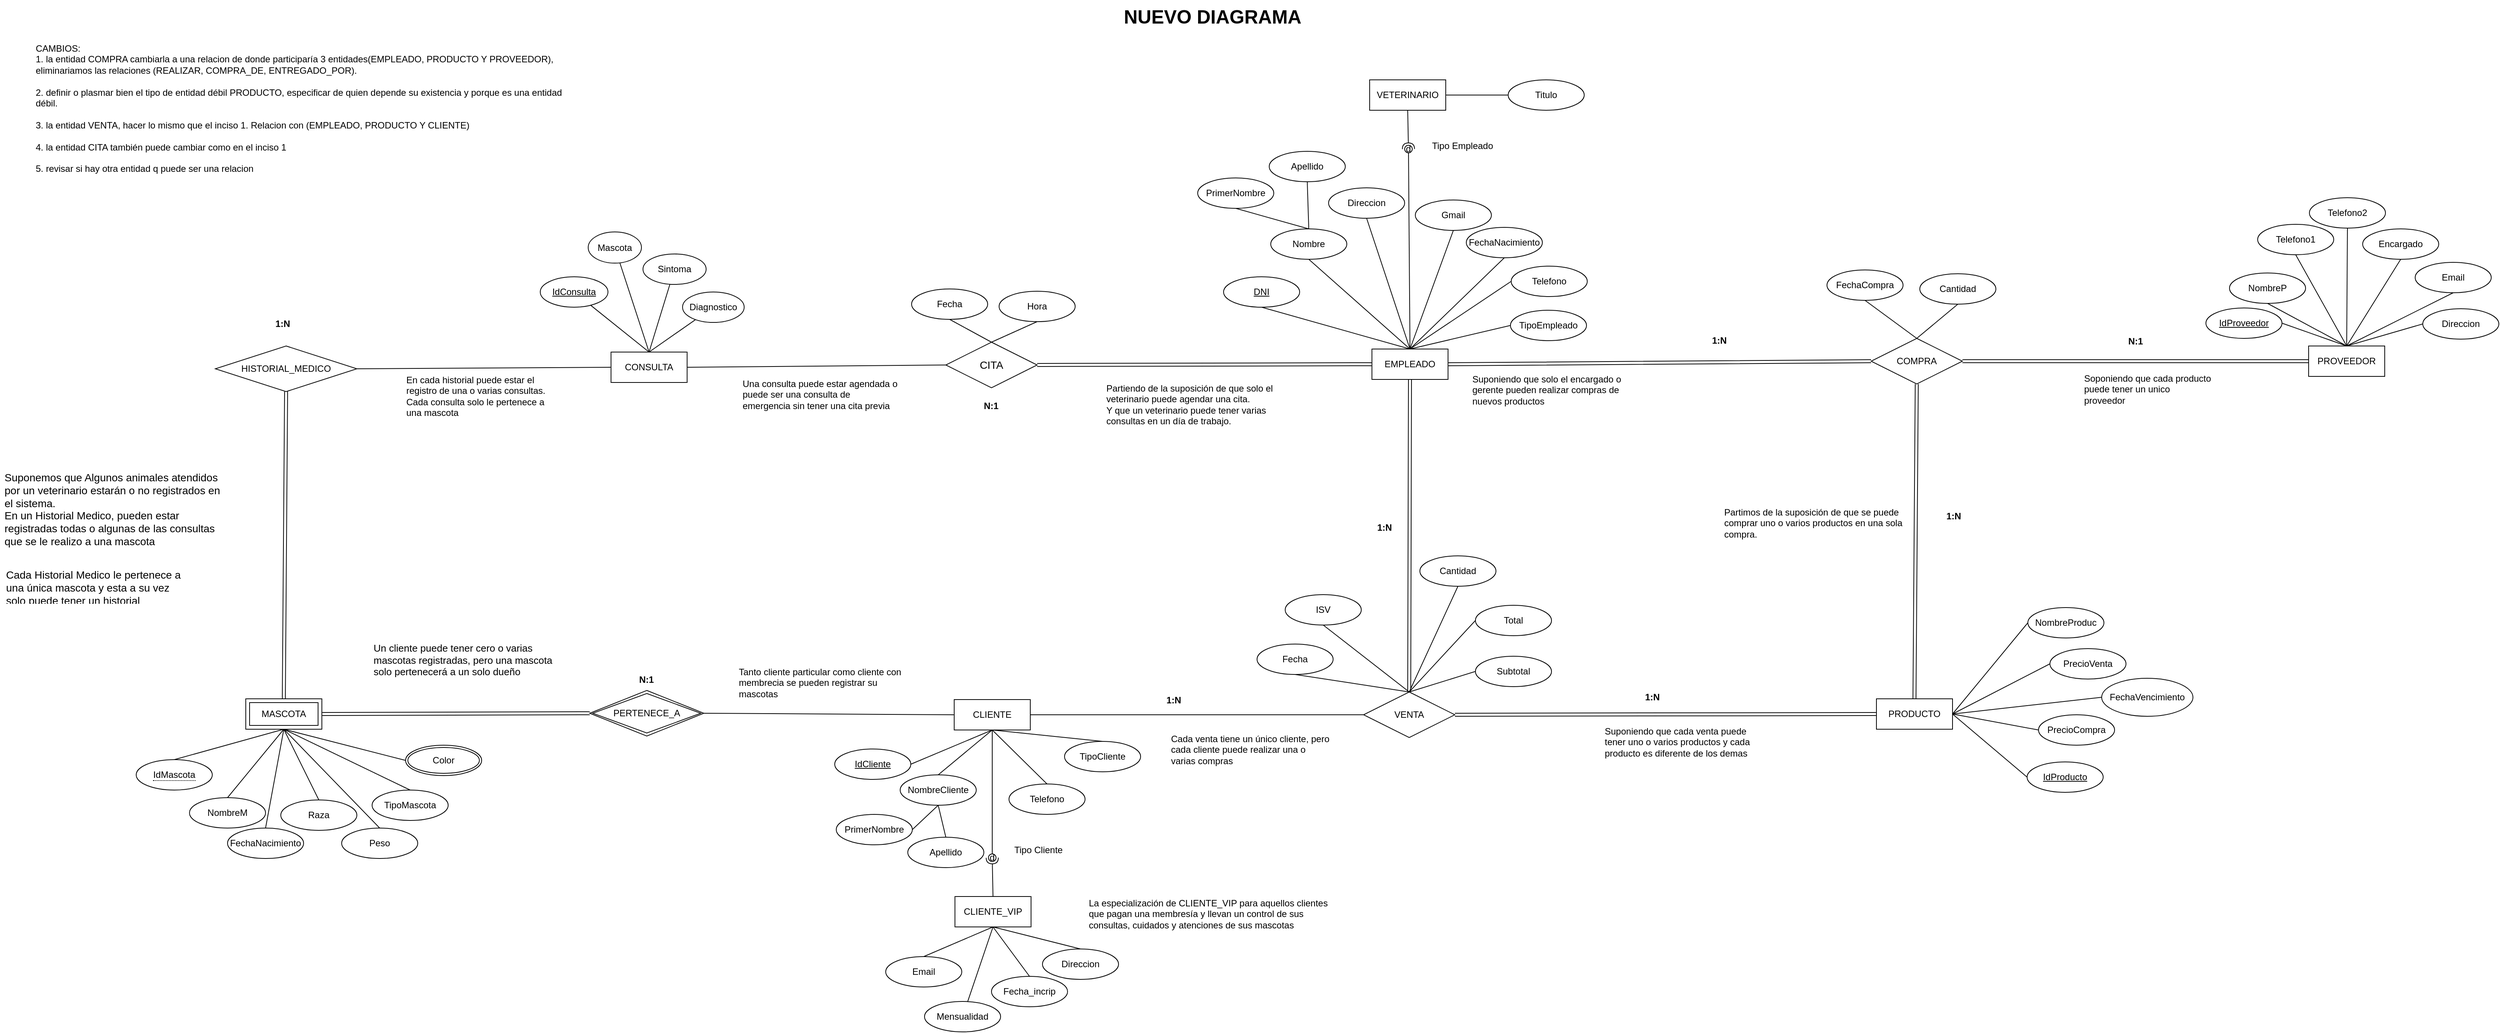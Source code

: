 <mxfile version="20.1.1" type="device"><diagram name="D-EER" id="jfgI_55fKGgprWMyfVcy"><mxGraphModel dx="866" dy="-710" grid="0" gridSize="10" guides="0" tooltips="1" connect="1" arrows="1" fold="1" page="1" pageScale="1" pageWidth="1920" pageHeight="1200" math="0" shadow="0"><root><mxCell id="-AE4wNZKjM4NNf284XlA-0"/><mxCell id="-AE4wNZKjM4NNf284XlA-1" parent="-AE4wNZKjM4NNf284XlA-0"/><mxCell id="-AE4wNZKjM4NNf284XlA-2" value="EMPLEADO" style="whiteSpace=wrap;html=1;align=center;" parent="-AE4wNZKjM4NNf284XlA-1" vertex="1"><mxGeometry x="1890" y="1704" width="100" height="40" as="geometry"/></mxCell><mxCell id="-AE4wNZKjM4NNf284XlA-3" value="Nombre" style="ellipse;whiteSpace=wrap;html=1;align=center;" parent="-AE4wNZKjM4NNf284XlA-1" vertex="1"><mxGeometry x="1757" y="1546" width="100" height="40" as="geometry"/></mxCell><mxCell id="-AE4wNZKjM4NNf284XlA-4" value="&lt;u&gt;DNI&lt;/u&gt;" style="ellipse;whiteSpace=wrap;html=1;align=center;" parent="-AE4wNZKjM4NNf284XlA-1" vertex="1"><mxGeometry x="1695" y="1609" width="100" height="40" as="geometry"/></mxCell><mxCell id="-AE4wNZKjM4NNf284XlA-5" value="Direccion" style="ellipse;whiteSpace=wrap;html=1;align=center;" parent="-AE4wNZKjM4NNf284XlA-1" vertex="1"><mxGeometry x="1833" y="1492" width="100" height="40" as="geometry"/></mxCell><mxCell id="-AE4wNZKjM4NNf284XlA-6" value="FechaNacimiento" style="ellipse;whiteSpace=wrap;html=1;align=center;" parent="-AE4wNZKjM4NNf284XlA-1" vertex="1"><mxGeometry x="2014" y="1544" width="100" height="40" as="geometry"/></mxCell><mxCell id="-AE4wNZKjM4NNf284XlA-7" value="" style="endArrow=none;html=1;rounded=0;exitX=0.5;exitY=0;exitDx=0;exitDy=0;entryX=0.5;entryY=1;entryDx=0;entryDy=0;" parent="-AE4wNZKjM4NNf284XlA-1" source="-AE4wNZKjM4NNf284XlA-2" target="-AE4wNZKjM4NNf284XlA-4" edge="1"><mxGeometry relative="1" as="geometry"><mxPoint x="1823" y="1724" as="sourcePoint"/><mxPoint x="1983" y="1724" as="targetPoint"/></mxGeometry></mxCell><mxCell id="-AE4wNZKjM4NNf284XlA-8" value="" style="endArrow=none;html=1;rounded=0;exitX=0.5;exitY=0;exitDx=0;exitDy=0;entryX=0.5;entryY=1;entryDx=0;entryDy=0;" parent="-AE4wNZKjM4NNf284XlA-1" source="-AE4wNZKjM4NNf284XlA-2" target="-AE4wNZKjM4NNf284XlA-3" edge="1"><mxGeometry relative="1" as="geometry"><mxPoint x="1823" y="1724" as="sourcePoint"/><mxPoint x="1983" y="1724" as="targetPoint"/></mxGeometry></mxCell><mxCell id="-AE4wNZKjM4NNf284XlA-9" value="" style="endArrow=none;html=1;rounded=0;exitX=0.5;exitY=0;exitDx=0;exitDy=0;entryX=0.5;entryY=1;entryDx=0;entryDy=0;" parent="-AE4wNZKjM4NNf284XlA-1" source="-AE4wNZKjM4NNf284XlA-2" target="-AE4wNZKjM4NNf284XlA-5" edge="1"><mxGeometry relative="1" as="geometry"><mxPoint x="1823" y="1724" as="sourcePoint"/><mxPoint x="1983" y="1724" as="targetPoint"/></mxGeometry></mxCell><mxCell id="-AE4wNZKjM4NNf284XlA-10" value="" style="endArrow=none;html=1;rounded=0;exitX=0.5;exitY=0;exitDx=0;exitDy=0;entryX=0.5;entryY=1;entryDx=0;entryDy=0;" parent="-AE4wNZKjM4NNf284XlA-1" source="-AE4wNZKjM4NNf284XlA-2" target="-AE4wNZKjM4NNf284XlA-6" edge="1"><mxGeometry relative="1" as="geometry"><mxPoint x="1823" y="1724" as="sourcePoint"/><mxPoint x="1983" y="1724" as="targetPoint"/></mxGeometry></mxCell><mxCell id="-AE4wNZKjM4NNf284XlA-11" value="TipoEmpleado" style="ellipse;whiteSpace=wrap;html=1;align=center;" parent="-AE4wNZKjM4NNf284XlA-1" vertex="1"><mxGeometry x="2072" y="1653" width="100" height="40" as="geometry"/></mxCell><mxCell id="-AE4wNZKjM4NNf284XlA-12" value="" style="endArrow=none;html=1;rounded=0;exitX=0.5;exitY=0;exitDx=0;exitDy=0;entryX=0;entryY=0.5;entryDx=0;entryDy=0;" parent="-AE4wNZKjM4NNf284XlA-1" source="-AE4wNZKjM4NNf284XlA-2" target="-AE4wNZKjM4NNf284XlA-166" edge="1"><mxGeometry relative="1" as="geometry"><mxPoint x="1823" y="1724" as="sourcePoint"/><mxPoint x="2077" y="1610" as="targetPoint"/></mxGeometry></mxCell><mxCell id="-AE4wNZKjM4NNf284XlA-13" value="" style="endArrow=none;html=1;rounded=0;exitX=0.5;exitY=0;exitDx=0;exitDy=0;entryX=0;entryY=0.5;entryDx=0;entryDy=0;" parent="-AE4wNZKjM4NNf284XlA-1" source="-AE4wNZKjM4NNf284XlA-2" target="-AE4wNZKjM4NNf284XlA-11" edge="1"><mxGeometry relative="1" as="geometry"><mxPoint x="1823" y="1724" as="sourcePoint"/><mxPoint x="1983" y="1724" as="targetPoint"/></mxGeometry></mxCell><mxCell id="-AE4wNZKjM4NNf284XlA-14" value="CLIENTE" style="whiteSpace=wrap;html=1;align=center;" parent="-AE4wNZKjM4NNf284XlA-1" vertex="1"><mxGeometry x="1341" y="2165" width="100" height="40" as="geometry"/></mxCell><mxCell id="-AE4wNZKjM4NNf284XlA-15" value="NombreCliente" style="ellipse;whiteSpace=wrap;html=1;align=center;" parent="-AE4wNZKjM4NNf284XlA-1" vertex="1"><mxGeometry x="1270" y="2264" width="100" height="40" as="geometry"/></mxCell><mxCell id="-AE4wNZKjM4NNf284XlA-16" value="IdCliente" style="ellipse;whiteSpace=wrap;html=1;align=center;fontStyle=4;" parent="-AE4wNZKjM4NNf284XlA-1" vertex="1"><mxGeometry x="1184" y="2230" width="100" height="40" as="geometry"/></mxCell><mxCell id="-AE4wNZKjM4NNf284XlA-17" value="Gmail" style="ellipse;whiteSpace=wrap;html=1;align=center;" parent="-AE4wNZKjM4NNf284XlA-1" vertex="1"><mxGeometry x="1947" y="1508" width="100" height="40" as="geometry"/></mxCell><mxCell id="-AE4wNZKjM4NNf284XlA-18" value="" style="endArrow=none;html=1;rounded=0;exitX=0.5;exitY=0;exitDx=0;exitDy=0;entryX=0.5;entryY=1;entryDx=0;entryDy=0;" parent="-AE4wNZKjM4NNf284XlA-1" source="-AE4wNZKjM4NNf284XlA-2" target="-AE4wNZKjM4NNf284XlA-17" edge="1"><mxGeometry relative="1" as="geometry"><mxPoint x="2243" y="1774" as="sourcePoint"/><mxPoint x="2403" y="1774" as="targetPoint"/></mxGeometry></mxCell><mxCell id="-AE4wNZKjM4NNf284XlA-19" value="PrimerNombre" style="ellipse;whiteSpace=wrap;html=1;align=center;" parent="-AE4wNZKjM4NNf284XlA-1" vertex="1"><mxGeometry x="1661" y="1479" width="100" height="40" as="geometry"/></mxCell><mxCell id="-AE4wNZKjM4NNf284XlA-20" value="Apellido" style="ellipse;whiteSpace=wrap;html=1;align=center;" parent="-AE4wNZKjM4NNf284XlA-1" vertex="1"><mxGeometry x="1755" y="1444" width="100" height="40" as="geometry"/></mxCell><mxCell id="-AE4wNZKjM4NNf284XlA-21" value="" style="endArrow=none;html=1;rounded=0;exitX=0.5;exitY=0;exitDx=0;exitDy=0;entryX=0.5;entryY=1;entryDx=0;entryDy=0;" parent="-AE4wNZKjM4NNf284XlA-1" source="-AE4wNZKjM4NNf284XlA-3" target="-AE4wNZKjM4NNf284XlA-19" edge="1"><mxGeometry relative="1" as="geometry"><mxPoint x="2183" y="1734" as="sourcePoint"/><mxPoint x="2343" y="1734" as="targetPoint"/></mxGeometry></mxCell><mxCell id="-AE4wNZKjM4NNf284XlA-22" value="" style="endArrow=none;html=1;rounded=0;exitX=0.5;exitY=0;exitDx=0;exitDy=0;entryX=0.5;entryY=1;entryDx=0;entryDy=0;" parent="-AE4wNZKjM4NNf284XlA-1" source="-AE4wNZKjM4NNf284XlA-3" target="-AE4wNZKjM4NNf284XlA-20" edge="1"><mxGeometry relative="1" as="geometry"><mxPoint x="2183" y="1734" as="sourcePoint"/><mxPoint x="2343" y="1734" as="targetPoint"/></mxGeometry></mxCell><mxCell id="-AE4wNZKjM4NNf284XlA-23" value="PrimerNombre" style="ellipse;whiteSpace=wrap;html=1;align=center;" parent="-AE4wNZKjM4NNf284XlA-1" vertex="1"><mxGeometry x="1186" y="2316" width="100" height="40" as="geometry"/></mxCell><mxCell id="-AE4wNZKjM4NNf284XlA-24" value="Apellido" style="ellipse;whiteSpace=wrap;html=1;align=center;" parent="-AE4wNZKjM4NNf284XlA-1" vertex="1"><mxGeometry x="1280" y="2346" width="100" height="40" as="geometry"/></mxCell><mxCell id="-AE4wNZKjM4NNf284XlA-25" value="Direccion" style="ellipse;whiteSpace=wrap;html=1;align=center;" parent="-AE4wNZKjM4NNf284XlA-1" vertex="1"><mxGeometry x="1457" y="2493" width="100" height="40" as="geometry"/></mxCell><mxCell id="-AE4wNZKjM4NNf284XlA-26" value="Email" style="ellipse;whiteSpace=wrap;html=1;align=center;" parent="-AE4wNZKjM4NNf284XlA-1" vertex="1"><mxGeometry x="1251" y="2503" width="100" height="40" as="geometry"/></mxCell><mxCell id="-AE4wNZKjM4NNf284XlA-27" value="" style="endArrow=none;html=1;rounded=0;exitX=1;exitY=0.5;exitDx=0;exitDy=0;entryX=0.5;entryY=1;entryDx=0;entryDy=0;" parent="-AE4wNZKjM4NNf284XlA-1" source="-AE4wNZKjM4NNf284XlA-16" target="-AE4wNZKjM4NNf284XlA-14" edge="1"><mxGeometry relative="1" as="geometry"><mxPoint x="1776" y="2254" as="sourcePoint"/><mxPoint x="1936" y="2254" as="targetPoint"/></mxGeometry></mxCell><mxCell id="-AE4wNZKjM4NNf284XlA-28" value="" style="endArrow=none;html=1;rounded=0;exitX=0.5;exitY=0;exitDx=0;exitDy=0;entryX=0.5;entryY=1;entryDx=0;entryDy=0;" parent="-AE4wNZKjM4NNf284XlA-1" source="-AE4wNZKjM4NNf284XlA-15" target="-AE4wNZKjM4NNf284XlA-14" edge="1"><mxGeometry relative="1" as="geometry"><mxPoint x="1776" y="2254" as="sourcePoint"/><mxPoint x="1936" y="2254" as="targetPoint"/></mxGeometry></mxCell><mxCell id="-AE4wNZKjM4NNf284XlA-29" value="" style="endArrow=none;html=1;rounded=0;exitX=0.5;exitY=0;exitDx=0;exitDy=0;entryX=0.5;entryY=1;entryDx=0;entryDy=0;" parent="-AE4wNZKjM4NNf284XlA-1" source="-AE4wNZKjM4NNf284XlA-167" target="-AE4wNZKjM4NNf284XlA-14" edge="1"><mxGeometry relative="1" as="geometry"><mxPoint x="1776" y="2254" as="sourcePoint"/><mxPoint x="1936" y="2254" as="targetPoint"/></mxGeometry></mxCell><mxCell id="-AE4wNZKjM4NNf284XlA-30" value="" style="endArrow=none;html=1;rounded=0;entryX=0.5;entryY=1;entryDx=0;entryDy=0;exitX=0.5;exitY=0;exitDx=0;exitDy=0;" parent="-AE4wNZKjM4NNf284XlA-1" source="-AE4wNZKjM4NNf284XlA-25" target="-AE4wNZKjM4NNf284XlA-110" edge="1"><mxGeometry relative="1" as="geometry"><mxPoint x="1899" y="2848" as="sourcePoint"/><mxPoint x="2059" y="2848" as="targetPoint"/></mxGeometry></mxCell><mxCell id="-AE4wNZKjM4NNf284XlA-31" value="" style="endArrow=none;html=1;rounded=0;exitX=0.5;exitY=0;exitDx=0;exitDy=0;entryX=0.5;entryY=1;entryDx=0;entryDy=0;" parent="-AE4wNZKjM4NNf284XlA-1" source="-AE4wNZKjM4NNf284XlA-26" target="-AE4wNZKjM4NNf284XlA-110" edge="1"><mxGeometry relative="1" as="geometry"><mxPoint x="1899" y="2848" as="sourcePoint"/><mxPoint x="2059" y="2848" as="targetPoint"/></mxGeometry></mxCell><mxCell id="-AE4wNZKjM4NNf284XlA-32" value="" style="endArrow=none;html=1;rounded=0;exitX=1;exitY=0.5;exitDx=0;exitDy=0;entryX=0.5;entryY=1;entryDx=0;entryDy=0;" parent="-AE4wNZKjM4NNf284XlA-1" source="-AE4wNZKjM4NNf284XlA-23" target="-AE4wNZKjM4NNf284XlA-15" edge="1"><mxGeometry relative="1" as="geometry"><mxPoint x="1866" y="2258" as="sourcePoint"/><mxPoint x="2026" y="2258" as="targetPoint"/></mxGeometry></mxCell><mxCell id="-AE4wNZKjM4NNf284XlA-33" value="" style="endArrow=none;html=1;rounded=0;exitX=0.5;exitY=0;exitDx=0;exitDy=0;entryX=0.5;entryY=1;entryDx=0;entryDy=0;" parent="-AE4wNZKjM4NNf284XlA-1" source="-AE4wNZKjM4NNf284XlA-24" target="-AE4wNZKjM4NNf284XlA-15" edge="1"><mxGeometry relative="1" as="geometry"><mxPoint x="1866" y="2258" as="sourcePoint"/><mxPoint x="2026" y="2258" as="targetPoint"/></mxGeometry></mxCell><mxCell id="-AE4wNZKjM4NNf284XlA-34" value="MASCOTA" style="shape=ext;margin=3;double=1;whiteSpace=wrap;html=1;align=center;" parent="-AE4wNZKjM4NNf284XlA-1" vertex="1"><mxGeometry x="410" y="2164" width="100" height="40" as="geometry"/></mxCell><mxCell id="-AE4wNZKjM4NNf284XlA-35" value="&lt;span style=&quot;border-bottom: 1px dotted&quot;&gt;IdMascota&lt;/span&gt;" style="ellipse;whiteSpace=wrap;html=1;align=center;" parent="-AE4wNZKjM4NNf284XlA-1" vertex="1"><mxGeometry x="266" y="2244" width="100" height="40" as="geometry"/></mxCell><mxCell id="-AE4wNZKjM4NNf284XlA-36" value="NombreM" style="ellipse;whiteSpace=wrap;html=1;align=center;" parent="-AE4wNZKjM4NNf284XlA-1" vertex="1"><mxGeometry x="336" y="2294" width="100" height="40" as="geometry"/></mxCell><mxCell id="-AE4wNZKjM4NNf284XlA-37" value="FechaNacimiento" style="ellipse;whiteSpace=wrap;html=1;align=center;" parent="-AE4wNZKjM4NNf284XlA-1" vertex="1"><mxGeometry x="386" y="2334" width="100" height="40" as="geometry"/></mxCell><mxCell id="-AE4wNZKjM4NNf284XlA-38" value="Raza" style="ellipse;whiteSpace=wrap;html=1;align=center;" parent="-AE4wNZKjM4NNf284XlA-1" vertex="1"><mxGeometry x="456" y="2297" width="100" height="40" as="geometry"/></mxCell><mxCell id="-AE4wNZKjM4NNf284XlA-39" value="Peso" style="ellipse;whiteSpace=wrap;html=1;align=center;" parent="-AE4wNZKjM4NNf284XlA-1" vertex="1"><mxGeometry x="536" y="2334" width="100" height="40" as="geometry"/></mxCell><mxCell id="-AE4wNZKjM4NNf284XlA-40" value="TipoMascota" style="ellipse;whiteSpace=wrap;html=1;align=center;" parent="-AE4wNZKjM4NNf284XlA-1" vertex="1"><mxGeometry x="576" y="2284" width="100" height="40" as="geometry"/></mxCell><mxCell id="-AE4wNZKjM4NNf284XlA-41" value="Color" style="ellipse;shape=doubleEllipse;margin=3;whiteSpace=wrap;html=1;align=center;" parent="-AE4wNZKjM4NNf284XlA-1" vertex="1"><mxGeometry x="620" y="2225" width="100" height="40" as="geometry"/></mxCell><mxCell id="-AE4wNZKjM4NNf284XlA-42" value="" style="endArrow=none;html=1;rounded=0;exitX=0.5;exitY=0;exitDx=0;exitDy=0;entryX=0.5;entryY=1;entryDx=0;entryDy=0;" parent="-AE4wNZKjM4NNf284XlA-1" source="-AE4wNZKjM4NNf284XlA-35" target="-AE4wNZKjM4NNf284XlA-34" edge="1"><mxGeometry relative="1" as="geometry"><mxPoint x="406" y="2207" as="sourcePoint"/><mxPoint x="566" y="2207" as="targetPoint"/></mxGeometry></mxCell><mxCell id="-AE4wNZKjM4NNf284XlA-43" value="" style="endArrow=none;html=1;rounded=0;exitX=0.5;exitY=0;exitDx=0;exitDy=0;entryX=0.5;entryY=1;entryDx=0;entryDy=0;" parent="-AE4wNZKjM4NNf284XlA-1" source="-AE4wNZKjM4NNf284XlA-36" target="-AE4wNZKjM4NNf284XlA-34" edge="1"><mxGeometry relative="1" as="geometry"><mxPoint x="406" y="2207" as="sourcePoint"/><mxPoint x="566" y="2207" as="targetPoint"/></mxGeometry></mxCell><mxCell id="-AE4wNZKjM4NNf284XlA-44" value="" style="endArrow=none;html=1;rounded=0;exitX=0.5;exitY=0;exitDx=0;exitDy=0;entryX=0.5;entryY=1;entryDx=0;entryDy=0;" parent="-AE4wNZKjM4NNf284XlA-1" source="-AE4wNZKjM4NNf284XlA-37" target="-AE4wNZKjM4NNf284XlA-34" edge="1"><mxGeometry relative="1" as="geometry"><mxPoint x="406" y="2207" as="sourcePoint"/><mxPoint x="566" y="2207" as="targetPoint"/></mxGeometry></mxCell><mxCell id="-AE4wNZKjM4NNf284XlA-45" value="" style="endArrow=none;html=1;rounded=0;exitX=0.5;exitY=0;exitDx=0;exitDy=0;entryX=0.5;entryY=1;entryDx=0;entryDy=0;" parent="-AE4wNZKjM4NNf284XlA-1" source="-AE4wNZKjM4NNf284XlA-38" target="-AE4wNZKjM4NNf284XlA-34" edge="1"><mxGeometry relative="1" as="geometry"><mxPoint x="406" y="2207" as="sourcePoint"/><mxPoint x="566" y="2207" as="targetPoint"/></mxGeometry></mxCell><mxCell id="-AE4wNZKjM4NNf284XlA-46" value="" style="endArrow=none;html=1;rounded=0;exitX=0.5;exitY=0;exitDx=0;exitDy=0;entryX=0.5;entryY=1;entryDx=0;entryDy=0;" parent="-AE4wNZKjM4NNf284XlA-1" source="-AE4wNZKjM4NNf284XlA-39" target="-AE4wNZKjM4NNf284XlA-34" edge="1"><mxGeometry relative="1" as="geometry"><mxPoint x="406" y="2207" as="sourcePoint"/><mxPoint x="566" y="2207" as="targetPoint"/></mxGeometry></mxCell><mxCell id="-AE4wNZKjM4NNf284XlA-47" value="" style="endArrow=none;html=1;rounded=0;exitX=0.5;exitY=0;exitDx=0;exitDy=0;entryX=0.5;entryY=1;entryDx=0;entryDy=0;" parent="-AE4wNZKjM4NNf284XlA-1" source="-AE4wNZKjM4NNf284XlA-40" target="-AE4wNZKjM4NNf284XlA-34" edge="1"><mxGeometry relative="1" as="geometry"><mxPoint x="406" y="2207" as="sourcePoint"/><mxPoint x="566" y="2207" as="targetPoint"/></mxGeometry></mxCell><mxCell id="-AE4wNZKjM4NNf284XlA-48" value="" style="endArrow=none;html=1;rounded=0;entryX=0;entryY=0.5;entryDx=0;entryDy=0;exitX=0.5;exitY=1;exitDx=0;exitDy=0;" parent="-AE4wNZKjM4NNf284XlA-1" source="-AE4wNZKjM4NNf284XlA-34" target="-AE4wNZKjM4NNf284XlA-41" edge="1"><mxGeometry relative="1" as="geometry"><mxPoint x="556" y="2177" as="sourcePoint"/><mxPoint x="566" y="2207" as="targetPoint"/></mxGeometry></mxCell><mxCell id="-AE4wNZKjM4NNf284XlA-49" value="PROVEEDOR" style="whiteSpace=wrap;html=1;align=center;" parent="-AE4wNZKjM4NNf284XlA-1" vertex="1"><mxGeometry x="3121" y="1700" width="100" height="40" as="geometry"/></mxCell><mxCell id="-AE4wNZKjM4NNf284XlA-50" value="IdProveedor" style="ellipse;whiteSpace=wrap;html=1;align=center;fontStyle=4;" parent="-AE4wNZKjM4NNf284XlA-1" vertex="1"><mxGeometry x="2986" y="1650" width="100" height="40" as="geometry"/></mxCell><mxCell id="-AE4wNZKjM4NNf284XlA-51" value="NombreP" style="ellipse;whiteSpace=wrap;html=1;align=center;" parent="-AE4wNZKjM4NNf284XlA-1" vertex="1"><mxGeometry x="3017" y="1604" width="100" height="40" as="geometry"/></mxCell><mxCell id="-AE4wNZKjM4NNf284XlA-52" value="Direccion" style="ellipse;whiteSpace=wrap;html=1;align=center;" parent="-AE4wNZKjM4NNf284XlA-1" vertex="1"><mxGeometry x="3271" y="1651" width="100" height="40" as="geometry"/></mxCell><mxCell id="-AE4wNZKjM4NNf284XlA-53" value="Email" style="ellipse;whiteSpace=wrap;html=1;align=center;" parent="-AE4wNZKjM4NNf284XlA-1" vertex="1"><mxGeometry x="3261" y="1590" width="100" height="40" as="geometry"/></mxCell><mxCell id="-AE4wNZKjM4NNf284XlA-54" value="Encargado" style="ellipse;whiteSpace=wrap;html=1;align=center;" parent="-AE4wNZKjM4NNf284XlA-1" vertex="1"><mxGeometry x="3192" y="1546" width="100" height="40" as="geometry"/></mxCell><mxCell id="-AE4wNZKjM4NNf284XlA-55" value="" style="endArrow=none;html=1;rounded=0;exitX=1;exitY=0.5;exitDx=0;exitDy=0;entryX=0.5;entryY=0;entryDx=0;entryDy=0;" parent="-AE4wNZKjM4NNf284XlA-1" source="-AE4wNZKjM4NNf284XlA-50" target="-AE4wNZKjM4NNf284XlA-49" edge="1"><mxGeometry relative="1" as="geometry"><mxPoint x="3090.5" y="1822" as="sourcePoint"/><mxPoint x="3250.5" y="1822" as="targetPoint"/></mxGeometry></mxCell><mxCell id="-AE4wNZKjM4NNf284XlA-56" value="" style="endArrow=none;html=1;rounded=0;exitX=0.5;exitY=1;exitDx=0;exitDy=0;entryX=0.5;entryY=0;entryDx=0;entryDy=0;" parent="-AE4wNZKjM4NNf284XlA-1" source="-AE4wNZKjM4NNf284XlA-51" target="-AE4wNZKjM4NNf284XlA-49" edge="1"><mxGeometry relative="1" as="geometry"><mxPoint x="3090.5" y="1822" as="sourcePoint"/><mxPoint x="3250.5" y="1822" as="targetPoint"/></mxGeometry></mxCell><mxCell id="-AE4wNZKjM4NNf284XlA-57" value="" style="endArrow=none;html=1;rounded=0;exitX=0.5;exitY=1;exitDx=0;exitDy=0;entryX=0.5;entryY=0;entryDx=0;entryDy=0;" parent="-AE4wNZKjM4NNf284XlA-1" source="-AE4wNZKjM4NNf284XlA-162" target="-AE4wNZKjM4NNf284XlA-49" edge="1"><mxGeometry relative="1" as="geometry"><mxPoint x="3110" y="1593" as="sourcePoint"/><mxPoint x="3250.5" y="1822" as="targetPoint"/></mxGeometry></mxCell><mxCell id="-AE4wNZKjM4NNf284XlA-58" value="" style="endArrow=none;html=1;rounded=0;exitX=0.5;exitY=0;exitDx=0;exitDy=0;entryX=0;entryY=0.5;entryDx=0;entryDy=0;" parent="-AE4wNZKjM4NNf284XlA-1" source="-AE4wNZKjM4NNf284XlA-49" target="-AE4wNZKjM4NNf284XlA-52" edge="1"><mxGeometry relative="1" as="geometry"><mxPoint x="3210.5" y="1762" as="sourcePoint"/><mxPoint x="3210.5" y="1812" as="targetPoint"/></mxGeometry></mxCell><mxCell id="-AE4wNZKjM4NNf284XlA-59" value="" style="endArrow=none;html=1;rounded=0;exitX=0.5;exitY=1;exitDx=0;exitDy=0;entryX=0.5;entryY=0;entryDx=0;entryDy=0;" parent="-AE4wNZKjM4NNf284XlA-1" source="-AE4wNZKjM4NNf284XlA-53" target="-AE4wNZKjM4NNf284XlA-49" edge="1"><mxGeometry relative="1" as="geometry"><mxPoint x="3090.5" y="1582" as="sourcePoint"/><mxPoint x="3250.5" y="1582" as="targetPoint"/></mxGeometry></mxCell><mxCell id="-AE4wNZKjM4NNf284XlA-60" value="" style="endArrow=none;html=1;rounded=0;exitX=0.5;exitY=1;exitDx=0;exitDy=0;entryX=0.5;entryY=0;entryDx=0;entryDy=0;" parent="-AE4wNZKjM4NNf284XlA-1" source="-AE4wNZKjM4NNf284XlA-54" target="-AE4wNZKjM4NNf284XlA-49" edge="1"><mxGeometry relative="1" as="geometry"><mxPoint x="3090.5" y="1702" as="sourcePoint"/><mxPoint x="3250.5" y="1702" as="targetPoint"/></mxGeometry></mxCell><mxCell id="-AE4wNZKjM4NNf284XlA-61" value="&lt;u&gt;IdProducto&lt;/u&gt;" style="ellipse;whiteSpace=wrap;html=1;align=center;" parent="-AE4wNZKjM4NNf284XlA-1" vertex="1"><mxGeometry x="2751" y="2247" width="100" height="40" as="geometry"/></mxCell><mxCell id="-AE4wNZKjM4NNf284XlA-62" value="NombreProduc" style="ellipse;whiteSpace=wrap;html=1;align=center;" parent="-AE4wNZKjM4NNf284XlA-1" vertex="1"><mxGeometry x="2752" y="2044" width="100" height="40" as="geometry"/></mxCell><mxCell id="-AE4wNZKjM4NNf284XlA-63" value="PrecioVenta" style="ellipse;whiteSpace=wrap;html=1;align=center;" parent="-AE4wNZKjM4NNf284XlA-1" vertex="1"><mxGeometry x="2781" y="2098" width="100" height="40" as="geometry"/></mxCell><mxCell id="-AE4wNZKjM4NNf284XlA-64" value="PrecioCompra" style="ellipse;whiteSpace=wrap;html=1;align=center;" parent="-AE4wNZKjM4NNf284XlA-1" vertex="1"><mxGeometry x="2766" y="2185" width="100" height="40" as="geometry"/></mxCell><mxCell id="-AE4wNZKjM4NNf284XlA-65" value="FechaVencimiento" style="ellipse;whiteSpace=wrap;html=1;align=center;" parent="-AE4wNZKjM4NNf284XlA-1" vertex="1"><mxGeometry x="2849" y="2137" width="120" height="50" as="geometry"/></mxCell><mxCell id="-AE4wNZKjM4NNf284XlA-66" value="" style="endArrow=none;html=1;rounded=0;entryX=1;entryY=0.5;entryDx=0;entryDy=0;exitX=0;exitY=0.5;exitDx=0;exitDy=0;" parent="-AE4wNZKjM4NNf284XlA-1" source="-AE4wNZKjM4NNf284XlA-61" target="-AE4wNZKjM4NNf284XlA-161" edge="1"><mxGeometry relative="1" as="geometry"><mxPoint x="2770" y="2268" as="sourcePoint"/><mxPoint x="2950" y="2248" as="targetPoint"/></mxGeometry></mxCell><mxCell id="-AE4wNZKjM4NNf284XlA-67" value="" style="endArrow=none;html=1;rounded=0;exitX=0;exitY=0.5;exitDx=0;exitDy=0;entryX=1;entryY=0.5;entryDx=0;entryDy=0;" parent="-AE4wNZKjM4NNf284XlA-1" source="-AE4wNZKjM4NNf284XlA-62" target="-AE4wNZKjM4NNf284XlA-161" edge="1"><mxGeometry relative="1" as="geometry"><mxPoint x="2770" y="2498" as="sourcePoint"/><mxPoint x="2930" y="2498" as="targetPoint"/></mxGeometry></mxCell><mxCell id="-AE4wNZKjM4NNf284XlA-68" value="" style="endArrow=none;html=1;rounded=0;exitX=0;exitY=0.5;exitDx=0;exitDy=0;entryX=1;entryY=0.5;entryDx=0;entryDy=0;" parent="-AE4wNZKjM4NNf284XlA-1" source="-AE4wNZKjM4NNf284XlA-63" target="-AE4wNZKjM4NNf284XlA-161" edge="1"><mxGeometry relative="1" as="geometry"><mxPoint x="2770" y="2498" as="sourcePoint"/><mxPoint x="2930" y="2498" as="targetPoint"/></mxGeometry></mxCell><mxCell id="-AE4wNZKjM4NNf284XlA-69" value="" style="endArrow=none;html=1;rounded=0;exitX=0;exitY=0.5;exitDx=0;exitDy=0;entryX=1;entryY=0.5;entryDx=0;entryDy=0;" parent="-AE4wNZKjM4NNf284XlA-1" source="-AE4wNZKjM4NNf284XlA-64" target="-AE4wNZKjM4NNf284XlA-161" edge="1"><mxGeometry relative="1" as="geometry"><mxPoint x="2770" y="2498" as="sourcePoint"/><mxPoint x="2930" y="2498" as="targetPoint"/></mxGeometry></mxCell><mxCell id="-AE4wNZKjM4NNf284XlA-70" value="" style="endArrow=none;html=1;rounded=0;exitX=0;exitY=0.5;exitDx=0;exitDy=0;entryX=1;entryY=0.5;entryDx=0;entryDy=0;" parent="-AE4wNZKjM4NNf284XlA-1" source="-AE4wNZKjM4NNf284XlA-65" target="-AE4wNZKjM4NNf284XlA-161" edge="1"><mxGeometry relative="1" as="geometry"><mxPoint x="3220" y="2388" as="sourcePoint"/><mxPoint x="3380" y="2388" as="targetPoint"/></mxGeometry></mxCell><mxCell id="-AE4wNZKjM4NNf284XlA-71" value="FechaCompra" style="ellipse;whiteSpace=wrap;html=1;align=center;" parent="-AE4wNZKjM4NNf284XlA-1" vertex="1"><mxGeometry x="2488" y="1600" width="100" height="40" as="geometry"/></mxCell><mxCell id="-AE4wNZKjM4NNf284XlA-72" value="Cantidad" style="ellipse;whiteSpace=wrap;html=1;align=center;" parent="-AE4wNZKjM4NNf284XlA-1" vertex="1"><mxGeometry x="2610" y="1605" width="100" height="40" as="geometry"/></mxCell><mxCell id="-AE4wNZKjM4NNf284XlA-73" value="" style="endArrow=none;html=1;rounded=0;exitX=0.5;exitY=1;exitDx=0;exitDy=0;entryX=0.5;entryY=0;entryDx=0;entryDy=0;" parent="-AE4wNZKjM4NNf284XlA-1" source="-AE4wNZKjM4NNf284XlA-71" target="-AE4wNZKjM4NNf284XlA-150" edge="1"><mxGeometry relative="1" as="geometry"><mxPoint x="2892" y="1726" as="sourcePoint"/><mxPoint x="3052" y="1726" as="targetPoint"/></mxGeometry></mxCell><mxCell id="-AE4wNZKjM4NNf284XlA-74" value="" style="endArrow=none;html=1;rounded=0;exitX=0.5;exitY=1;exitDx=0;exitDy=0;entryX=0.5;entryY=0;entryDx=0;entryDy=0;" parent="-AE4wNZKjM4NNf284XlA-1" source="-AE4wNZKjM4NNf284XlA-72" target="-AE4wNZKjM4NNf284XlA-150" edge="1"><mxGeometry relative="1" as="geometry"><mxPoint x="2892" y="1726" as="sourcePoint"/><mxPoint x="3052" y="1726" as="targetPoint"/></mxGeometry></mxCell><mxCell id="-AE4wNZKjM4NNf284XlA-75" value="Fecha" style="ellipse;whiteSpace=wrap;html=1;align=center;" parent="-AE4wNZKjM4NNf284XlA-1" vertex="1"><mxGeometry x="1285" y="1625" width="100" height="40" as="geometry"/></mxCell><mxCell id="-AE4wNZKjM4NNf284XlA-76" value="Hora" style="ellipse;whiteSpace=wrap;html=1;align=center;" parent="-AE4wNZKjM4NNf284XlA-1" vertex="1"><mxGeometry x="1400" y="1628" width="100" height="40" as="geometry"/></mxCell><mxCell id="-AE4wNZKjM4NNf284XlA-77" value="" style="endArrow=none;html=1;rounded=0;exitX=0.5;exitY=1;exitDx=0;exitDy=0;entryX=0.5;entryY=0;entryDx=0;entryDy=0;" parent="-AE4wNZKjM4NNf284XlA-1" source="-AE4wNZKjM4NNf284XlA-75" target="-AE4wNZKjM4NNf284XlA-126" edge="1"><mxGeometry relative="1" as="geometry"><mxPoint x="1423" y="2045" as="sourcePoint"/><mxPoint x="1413" y="2025" as="targetPoint"/></mxGeometry></mxCell><mxCell id="-AE4wNZKjM4NNf284XlA-78" value="" style="endArrow=none;html=1;rounded=0;exitX=0.5;exitY=1;exitDx=0;exitDy=0;entryX=0.5;entryY=0;entryDx=0;entryDy=0;" parent="-AE4wNZKjM4NNf284XlA-1" source="-AE4wNZKjM4NNf284XlA-76" target="-AE4wNZKjM4NNf284XlA-126" edge="1"><mxGeometry relative="1" as="geometry"><mxPoint x="1603" y="2135" as="sourcePoint"/><mxPoint x="1413" y="2025" as="targetPoint"/></mxGeometry></mxCell><mxCell id="-AE4wNZKjM4NNf284XlA-79" value="Fecha" style="ellipse;whiteSpace=wrap;html=1;align=center;" parent="-AE4wNZKjM4NNf284XlA-1" vertex="1"><mxGeometry x="1739" y="2092" width="100" height="40" as="geometry"/></mxCell><mxCell id="-AE4wNZKjM4NNf284XlA-80" value="Cantidad" style="ellipse;whiteSpace=wrap;html=1;align=center;" parent="-AE4wNZKjM4NNf284XlA-1" vertex="1"><mxGeometry x="1953" y="1976" width="100" height="40" as="geometry"/></mxCell><mxCell id="-AE4wNZKjM4NNf284XlA-81" value="Subtotal" style="ellipse;whiteSpace=wrap;html=1;align=center;" parent="-AE4wNZKjM4NNf284XlA-1" vertex="1"><mxGeometry x="2026" y="2108" width="100" height="40" as="geometry"/></mxCell><mxCell id="-AE4wNZKjM4NNf284XlA-82" value="Total" style="ellipse;whiteSpace=wrap;html=1;align=center;" parent="-AE4wNZKjM4NNf284XlA-1" vertex="1"><mxGeometry x="2026" y="2041" width="100" height="40" as="geometry"/></mxCell><mxCell id="-AE4wNZKjM4NNf284XlA-83" value="ISV" style="ellipse;whiteSpace=wrap;html=1;align=center;" parent="-AE4wNZKjM4NNf284XlA-1" vertex="1"><mxGeometry x="1776" y="2027" width="100" height="40" as="geometry"/></mxCell><mxCell id="-AE4wNZKjM4NNf284XlA-84" value="" style="endArrow=none;html=1;rounded=0;exitX=0.5;exitY=1;exitDx=0;exitDy=0;entryX=0.5;entryY=0;entryDx=0;entryDy=0;" parent="-AE4wNZKjM4NNf284XlA-1" source="-AE4wNZKjM4NNf284XlA-79" target="-AE4wNZKjM4NNf284XlA-117" edge="1"><mxGeometry relative="1" as="geometry"><mxPoint x="1750" y="2360" as="sourcePoint"/><mxPoint x="1938" y="2160" as="targetPoint"/></mxGeometry></mxCell><mxCell id="-AE4wNZKjM4NNf284XlA-85" value="" style="endArrow=none;html=1;rounded=0;exitX=0.5;exitY=1;exitDx=0;exitDy=0;entryX=0.5;entryY=0;entryDx=0;entryDy=0;" parent="-AE4wNZKjM4NNf284XlA-1" source="-AE4wNZKjM4NNf284XlA-80" target="-AE4wNZKjM4NNf284XlA-117" edge="1"><mxGeometry relative="1" as="geometry"><mxPoint x="1750" y="2360" as="sourcePoint"/><mxPoint x="1938" y="2160" as="targetPoint"/></mxGeometry></mxCell><mxCell id="-AE4wNZKjM4NNf284XlA-86" value="" style="endArrow=none;html=1;rounded=0;exitX=0.5;exitY=1;exitDx=0;exitDy=0;entryX=0.5;entryY=0;entryDx=0;entryDy=0;" parent="-AE4wNZKjM4NNf284XlA-1" source="-AE4wNZKjM4NNf284XlA-83" target="-AE4wNZKjM4NNf284XlA-117" edge="1"><mxGeometry relative="1" as="geometry"><mxPoint x="1750" y="2360" as="sourcePoint"/><mxPoint x="1938" y="2160" as="targetPoint"/></mxGeometry></mxCell><mxCell id="-AE4wNZKjM4NNf284XlA-87" value="" style="endArrow=none;html=1;rounded=0;exitX=0;exitY=0.5;exitDx=0;exitDy=0;entryX=0.5;entryY=0;entryDx=0;entryDy=0;" parent="-AE4wNZKjM4NNf284XlA-1" source="-AE4wNZKjM4NNf284XlA-81" target="-AE4wNZKjM4NNf284XlA-117" edge="1"><mxGeometry relative="1" as="geometry"><mxPoint x="1750" y="2360" as="sourcePoint"/><mxPoint x="1938" y="2160" as="targetPoint"/></mxGeometry></mxCell><mxCell id="-AE4wNZKjM4NNf284XlA-88" value="" style="endArrow=none;html=1;rounded=0;exitX=0;exitY=0.5;exitDx=0;exitDy=0;entryX=0.5;entryY=0;entryDx=0;entryDy=0;" parent="-AE4wNZKjM4NNf284XlA-1" source="-AE4wNZKjM4NNf284XlA-82" target="-AE4wNZKjM4NNf284XlA-117" edge="1"><mxGeometry relative="1" as="geometry"><mxPoint x="1750" y="2360" as="sourcePoint"/><mxPoint x="1938" y="2160" as="targetPoint"/></mxGeometry></mxCell><mxCell id="-AE4wNZKjM4NNf284XlA-89" value="&lt;u&gt;IdConsulta&lt;/u&gt;" style="ellipse;whiteSpace=wrap;html=1;align=center;" parent="-AE4wNZKjM4NNf284XlA-1" vertex="1"><mxGeometry x="797" y="1609" width="89" height="40" as="geometry"/></mxCell><mxCell id="-AE4wNZKjM4NNf284XlA-90" value="Mascota" style="ellipse;whiteSpace=wrap;html=1;align=center;" parent="-AE4wNZKjM4NNf284XlA-1" vertex="1"><mxGeometry x="860" y="1550" width="70" height="41" as="geometry"/></mxCell><mxCell id="-AE4wNZKjM4NNf284XlA-91" value="Sintoma" style="ellipse;whiteSpace=wrap;html=1;align=center;" parent="-AE4wNZKjM4NNf284XlA-1" vertex="1"><mxGeometry x="932" y="1579" width="83" height="40" as="geometry"/></mxCell><mxCell id="-AE4wNZKjM4NNf284XlA-92" value="Diagnostico" style="ellipse;whiteSpace=wrap;html=1;align=center;" parent="-AE4wNZKjM4NNf284XlA-1" vertex="1"><mxGeometry x="984" y="1629" width="81" height="40" as="geometry"/></mxCell><mxCell id="-AE4wNZKjM4NNf284XlA-93" value="" style="endArrow=none;html=1;rounded=0;entryX=0.5;entryY=0;entryDx=0;entryDy=0;" parent="-AE4wNZKjM4NNf284XlA-1" source="-AE4wNZKjM4NNf284XlA-89" target="-AE4wNZKjM4NNf284XlA-154" edge="1"><mxGeometry relative="1" as="geometry"><mxPoint x="646" y="1872" as="sourcePoint"/><mxPoint x="806" y="1872" as="targetPoint"/></mxGeometry></mxCell><mxCell id="-AE4wNZKjM4NNf284XlA-94" value="" style="endArrow=none;html=1;rounded=0;entryX=0.5;entryY=0;entryDx=0;entryDy=0;" parent="-AE4wNZKjM4NNf284XlA-1" source="-AE4wNZKjM4NNf284XlA-90" target="-AE4wNZKjM4NNf284XlA-154" edge="1"><mxGeometry relative="1" as="geometry"><mxPoint x="646" y="1872" as="sourcePoint"/><mxPoint x="806" y="1872" as="targetPoint"/></mxGeometry></mxCell><mxCell id="-AE4wNZKjM4NNf284XlA-95" value="" style="endArrow=none;html=1;rounded=0;entryX=0.5;entryY=0;entryDx=0;entryDy=0;" parent="-AE4wNZKjM4NNf284XlA-1" source="-AE4wNZKjM4NNf284XlA-91" target="-AE4wNZKjM4NNf284XlA-154" edge="1"><mxGeometry relative="1" as="geometry"><mxPoint x="646" y="1872" as="sourcePoint"/><mxPoint x="806" y="1872" as="targetPoint"/></mxGeometry></mxCell><mxCell id="-AE4wNZKjM4NNf284XlA-96" value="" style="endArrow=none;html=1;rounded=0;exitX=0.5;exitY=0;exitDx=0;exitDy=0;" parent="-AE4wNZKjM4NNf284XlA-1" source="-AE4wNZKjM4NNf284XlA-154" target="-AE4wNZKjM4NNf284XlA-92" edge="1"><mxGeometry relative="1" as="geometry"><mxPoint x="976" y="1642" as="sourcePoint"/><mxPoint x="806" y="1872" as="targetPoint"/></mxGeometry></mxCell><mxCell id="-AE4wNZKjM4NNf284XlA-97" value="" style="rounded=0;orthogonalLoop=1;jettySize=auto;html=1;endArrow=none;endFill=0;sketch=0;sourcePerimeterSpacing=0;targetPerimeterSpacing=0;exitX=0.5;exitY=0;exitDx=0;exitDy=0;" parent="-AE4wNZKjM4NNf284XlA-1" source="-AE4wNZKjM4NNf284XlA-2" target="-AE4wNZKjM4NNf284XlA-99" edge="1"><mxGeometry relative="1" as="geometry"><mxPoint x="1970" y="1768" as="sourcePoint"/></mxGeometry></mxCell><mxCell id="-AE4wNZKjM4NNf284XlA-98" value="" style="rounded=0;orthogonalLoop=1;jettySize=auto;html=1;endArrow=halfCircle;endFill=0;entryX=0.5;entryY=0.5;endSize=6;strokeWidth=1;sketch=0;exitX=0.5;exitY=1;exitDx=0;exitDy=0;" parent="-AE4wNZKjM4NNf284XlA-1" source="-AE4wNZKjM4NNf284XlA-101" target="-AE4wNZKjM4NNf284XlA-99" edge="1"><mxGeometry relative="1" as="geometry"><mxPoint x="1940" y="1814" as="sourcePoint"/></mxGeometry></mxCell><mxCell id="-AE4wNZKjM4NNf284XlA-99" value="d" style="ellipse;whiteSpace=wrap;html=1;align=center;aspect=fixed;resizable=0;points=[];outlineConnect=0;sketch=0;" parent="-AE4wNZKjM4NNf284XlA-1" vertex="1"><mxGeometry x="1933" y="1436" width="10" height="10" as="geometry"/></mxCell><mxCell id="-AE4wNZKjM4NNf284XlA-100" value="Tipo Empleado" style="text;strokeColor=none;fillColor=none;spacingLeft=4;spacingRight=4;overflow=hidden;rotatable=0;points=[[0,0.5],[1,0.5]];portConstraint=eastwest;fontSize=12;" parent="-AE4wNZKjM4NNf284XlA-1" vertex="1"><mxGeometry x="1963" y="1423" width="100" height="30" as="geometry"/></mxCell><mxCell id="-AE4wNZKjM4NNf284XlA-101" value="VETERINARIO" style="whiteSpace=wrap;html=1;align=center;" parent="-AE4wNZKjM4NNf284XlA-1" vertex="1"><mxGeometry x="1887" y="1350" width="100" height="40" as="geometry"/></mxCell><mxCell id="-AE4wNZKjM4NNf284XlA-102" value="Titulo" style="ellipse;whiteSpace=wrap;html=1;align=center;" parent="-AE4wNZKjM4NNf284XlA-1" vertex="1"><mxGeometry x="2069" y="1350" width="100" height="40" as="geometry"/></mxCell><mxCell id="-AE4wNZKjM4NNf284XlA-103" value="" style="endArrow=none;html=1;rounded=0;exitX=1;exitY=0.5;exitDx=0;exitDy=0;entryX=0;entryY=0.5;entryDx=0;entryDy=0;" parent="-AE4wNZKjM4NNf284XlA-1" source="-AE4wNZKjM4NNf284XlA-101" target="-AE4wNZKjM4NNf284XlA-102" edge="1"><mxGeometry relative="1" as="geometry"><mxPoint x="2250" y="1824" as="sourcePoint"/><mxPoint x="2410" y="1824" as="targetPoint"/></mxGeometry></mxCell><mxCell id="-AE4wNZKjM4NNf284XlA-104" value="" style="endArrow=none;html=1;rounded=0;exitX=1;exitY=0.5;exitDx=0;exitDy=0;entryX=0;entryY=0.5;entryDx=0;entryDy=0;shape=link;" parent="-AE4wNZKjM4NNf284XlA-1" source="-AE4wNZKjM4NNf284XlA-2" target="-AE4wNZKjM4NNf284XlA-150" edge="1"><mxGeometry relative="1" as="geometry"><mxPoint x="1474" y="1764" as="sourcePoint"/><mxPoint x="1497" y="1714" as="targetPoint"/></mxGeometry></mxCell><mxCell id="-AE4wNZKjM4NNf284XlA-105" value="" style="endArrow=none;html=1;rounded=0;exitX=1;exitY=0.5;exitDx=0;exitDy=0;shape=link;entryX=0;entryY=0.5;entryDx=0;entryDy=0;" parent="-AE4wNZKjM4NNf284XlA-1" source="-AE4wNZKjM4NNf284XlA-150" target="-AE4wNZKjM4NNf284XlA-49" edge="1"><mxGeometry relative="1" as="geometry"><mxPoint x="1964" y="1664" as="sourcePoint"/><mxPoint x="1927" y="1822" as="targetPoint"/></mxGeometry></mxCell><mxCell id="-AE4wNZKjM4NNf284XlA-106" value="" style="rounded=0;orthogonalLoop=1;jettySize=auto;html=1;endArrow=none;endFill=0;sketch=0;sourcePerimeterSpacing=0;targetPerimeterSpacing=0;exitX=0.5;exitY=1;exitDx=0;exitDy=0;" parent="-AE4wNZKjM4NNf284XlA-1" source="-AE4wNZKjM4NNf284XlA-14" target="-AE4wNZKjM4NNf284XlA-108" edge="1"><mxGeometry relative="1" as="geometry"><mxPoint x="1663" y="2501" as="sourcePoint"/><mxPoint x="1544" y="2700" as="targetPoint"/></mxGeometry></mxCell><mxCell id="-AE4wNZKjM4NNf284XlA-107" value="" style="rounded=0;orthogonalLoop=1;jettySize=auto;html=1;endArrow=halfCircle;endFill=0;entryX=0.5;entryY=0.5;endSize=6;strokeWidth=1;sketch=0;exitX=0.5;exitY=0;exitDx=0;exitDy=0;" parent="-AE4wNZKjM4NNf284XlA-1" source="-AE4wNZKjM4NNf284XlA-110" target="-AE4wNZKjM4NNf284XlA-108" edge="1"><mxGeometry relative="1" as="geometry"><mxPoint x="741" y="2650" as="sourcePoint"/></mxGeometry></mxCell><mxCell id="-AE4wNZKjM4NNf284XlA-108" value="d" style="ellipse;whiteSpace=wrap;html=1;align=center;aspect=fixed;resizable=0;points=[];outlineConnect=0;sketch=0;" parent="-AE4wNZKjM4NNf284XlA-1" vertex="1"><mxGeometry x="1386" y="2368" width="10" height="10" as="geometry"/></mxCell><mxCell id="-AE4wNZKjM4NNf284XlA-109" value="Tipo Cliente" style="text;strokeColor=none;fillColor=none;spacingLeft=4;spacingRight=4;overflow=hidden;rotatable=0;points=[[0,0.5],[1,0.5]];portConstraint=eastwest;fontSize=12;" parent="-AE4wNZKjM4NNf284XlA-1" vertex="1"><mxGeometry x="1414" y="2349" width="80" height="30" as="geometry"/></mxCell><mxCell id="-AE4wNZKjM4NNf284XlA-110" value="CLIENTE_VIP" style="whiteSpace=wrap;html=1;align=center;" parent="-AE4wNZKjM4NNf284XlA-1" vertex="1"><mxGeometry x="1342" y="2424" width="100" height="40" as="geometry"/></mxCell><mxCell id="-AE4wNZKjM4NNf284XlA-111" value="Mensualidad" style="ellipse;whiteSpace=wrap;html=1;align=center;" parent="-AE4wNZKjM4NNf284XlA-1" vertex="1"><mxGeometry x="1302" y="2562" width="100" height="40" as="geometry"/></mxCell><mxCell id="-AE4wNZKjM4NNf284XlA-112" value="" style="endArrow=none;html=1;rounded=0;exitX=0.5;exitY=1;exitDx=0;exitDy=0;" parent="-AE4wNZKjM4NNf284XlA-1" source="-AE4wNZKjM4NNf284XlA-110" target="-AE4wNZKjM4NNf284XlA-111" edge="1"><mxGeometry relative="1" as="geometry"><mxPoint x="1774" y="2668" as="sourcePoint"/><mxPoint x="2129" y="2718" as="targetPoint"/></mxGeometry></mxCell><mxCell id="-AE4wNZKjM4NNf284XlA-113" value="Fecha_incrip" style="ellipse;whiteSpace=wrap;html=1;align=center;" parent="-AE4wNZKjM4NNf284XlA-1" vertex="1"><mxGeometry x="1390" y="2529" width="100" height="40" as="geometry"/></mxCell><mxCell id="-AE4wNZKjM4NNf284XlA-114" value="" style="endArrow=none;html=1;rounded=0;entryX=0.5;entryY=0;entryDx=0;entryDy=0;exitX=0.5;exitY=1;exitDx=0;exitDy=0;" parent="-AE4wNZKjM4NNf284XlA-1" source="-AE4wNZKjM4NNf284XlA-110" target="-AE4wNZKjM4NNf284XlA-113" edge="1"><mxGeometry relative="1" as="geometry"><mxPoint x="1849" y="2848" as="sourcePoint"/><mxPoint x="2009" y="2848" as="targetPoint"/></mxGeometry></mxCell><mxCell id="-AE4wNZKjM4NNf284XlA-115" value="" style="endArrow=none;html=1;rounded=0;entryX=0.5;entryY=0;entryDx=0;entryDy=0;shape=link;exitX=0.5;exitY=1;exitDx=0;exitDy=0;" parent="-AE4wNZKjM4NNf284XlA-1" source="-AE4wNZKjM4NNf284XlA-150" target="-AE4wNZKjM4NNf284XlA-161" edge="1"><mxGeometry relative="1" as="geometry"><mxPoint x="2124" y="1921" as="sourcePoint"/><mxPoint x="2154" y="1894" as="targetPoint"/></mxGeometry></mxCell><mxCell id="-AE4wNZKjM4NNf284XlA-116" value="" style="endArrow=none;html=1;rounded=0;exitX=0.5;exitY=0;exitDx=0;exitDy=0;entryX=0.5;entryY=1;entryDx=0;entryDy=0;shape=link;" parent="-AE4wNZKjM4NNf284XlA-1" source="-AE4wNZKjM4NNf284XlA-117" target="-AE4wNZKjM4NNf284XlA-2" edge="1"><mxGeometry relative="1" as="geometry"><mxPoint x="1525" y="2024" as="sourcePoint"/><mxPoint x="1524" y="1854" as="targetPoint"/></mxGeometry></mxCell><mxCell id="-AE4wNZKjM4NNf284XlA-117" value="VENTA" style="shape=rhombus;perimeter=rhombusPerimeter;whiteSpace=wrap;html=1;align=center;" parent="-AE4wNZKjM4NNf284XlA-1" vertex="1"><mxGeometry x="1879" y="2155" width="120" height="60" as="geometry"/></mxCell><mxCell id="-AE4wNZKjM4NNf284XlA-118" value="" style="endArrow=none;html=1;rounded=0;entryX=0;entryY=0.5;entryDx=0;entryDy=0;exitX=1;exitY=0.5;exitDx=0;exitDy=0;shape=link;" parent="-AE4wNZKjM4NNf284XlA-1" source="-AE4wNZKjM4NNf284XlA-117" target="-AE4wNZKjM4NNf284XlA-161" edge="1"><mxGeometry relative="1" as="geometry"><mxPoint x="1606" y="2065" as="sourcePoint"/><mxPoint x="2004" y="1964" as="targetPoint"/></mxGeometry></mxCell><mxCell id="-AE4wNZKjM4NNf284XlA-119" value="" style="endArrow=none;html=1;rounded=0;exitX=1;exitY=0.5;exitDx=0;exitDy=0;entryX=0;entryY=0.5;entryDx=0;entryDy=0;" parent="-AE4wNZKjM4NNf284XlA-1" source="-AE4wNZKjM4NNf284XlA-121" target="-AE4wNZKjM4NNf284XlA-14" edge="1"><mxGeometry relative="1" as="geometry"><mxPoint x="1028" y="2182" as="sourcePoint"/><mxPoint x="1235" y="2186" as="targetPoint"/></mxGeometry></mxCell><mxCell id="-AE4wNZKjM4NNf284XlA-120" value="" style="endArrow=none;html=1;rounded=0;exitX=0;exitY=0.5;exitDx=0;exitDy=0;entryX=1;entryY=0.5;entryDx=0;entryDy=0;shape=link;" parent="-AE4wNZKjM4NNf284XlA-1" source="-AE4wNZKjM4NNf284XlA-121" target="-AE4wNZKjM4NNf284XlA-34" edge="1"><mxGeometry relative="1" as="geometry"><mxPoint x="773" y="2619" as="sourcePoint"/><mxPoint x="628" y="2641" as="targetPoint"/></mxGeometry></mxCell><mxCell id="-AE4wNZKjM4NNf284XlA-121" value="PERTENECE_A" style="shape=rhombus;double=1;perimeter=rhombusPerimeter;whiteSpace=wrap;html=1;align=center;" parent="-AE4wNZKjM4NNf284XlA-1" vertex="1"><mxGeometry x="862" y="2153" width="150" height="60" as="geometry"/></mxCell><mxCell id="-AE4wNZKjM4NNf284XlA-122" value="" style="endArrow=none;html=1;rounded=0;exitX=0.5;exitY=1;exitDx=0;exitDy=0;entryX=0.5;entryY=0;entryDx=0;entryDy=0;shape=link;" parent="-AE4wNZKjM4NNf284XlA-1" source="-AE4wNZKjM4NNf284XlA-163" target="-AE4wNZKjM4NNf284XlA-34" edge="1"><mxGeometry relative="1" as="geometry"><mxPoint x="462" y="1773" as="sourcePoint"/><mxPoint x="728" y="2104" as="targetPoint"/></mxGeometry></mxCell><mxCell id="-AE4wNZKjM4NNf284XlA-123" value="" style="endArrow=none;html=1;rounded=0;exitX=1;exitY=0.5;exitDx=0;exitDy=0;entryX=0;entryY=0.5;entryDx=0;entryDy=0;" parent="-AE4wNZKjM4NNf284XlA-1" source="-AE4wNZKjM4NNf284XlA-163" target="-AE4wNZKjM4NNf284XlA-154" edge="1"><mxGeometry relative="1" as="geometry"><mxPoint x="560.0" y="1725.5" as="sourcePoint"/><mxPoint x="562" y="1803" as="targetPoint"/></mxGeometry></mxCell><mxCell id="-AE4wNZKjM4NNf284XlA-124" value="Suponemos que Algunos animales atendidos por un veterinario estarán o no registrados en el sistema.&#10;En un Historial Medico, pueden estar registradas todas o algunas de las consultas que se le realizo a una mascota" style="text;strokeColor=none;fillColor=none;spacingLeft=4;spacingRight=4;overflow=hidden;rotatable=0;points=[[0,0.5],[1,0.5]];portConstraint=eastwest;fontSize=14;whiteSpace=wrap;" parent="-AE4wNZKjM4NNf284XlA-1" vertex="1"><mxGeometry x="87" y="1858" width="307" height="111" as="geometry"/></mxCell><mxCell id="-AE4wNZKjM4NNf284XlA-125" value="" style="endArrow=none;html=1;rounded=0;fontSize=14;entryX=1;entryY=0.5;entryDx=0;entryDy=0;exitX=0;exitY=0.5;exitDx=0;exitDy=0;shape=link;" parent="-AE4wNZKjM4NNf284XlA-1" source="-AE4wNZKjM4NNf284XlA-2" target="-AE4wNZKjM4NNf284XlA-126" edge="1"><mxGeometry relative="1" as="geometry"><mxPoint x="917" y="1904" as="sourcePoint"/><mxPoint x="917" y="1974" as="targetPoint"/></mxGeometry></mxCell><mxCell id="-AE4wNZKjM4NNf284XlA-126" value="CITA" style="shape=rhombus;perimeter=rhombusPerimeter;whiteSpace=wrap;html=1;align=center;fontSize=14;" parent="-AE4wNZKjM4NNf284XlA-1" vertex="1"><mxGeometry x="1330" y="1695" width="120" height="60" as="geometry"/></mxCell><mxCell id="-AE4wNZKjM4NNf284XlA-127" value="" style="endArrow=none;html=1;rounded=0;entryX=0;entryY=0.5;entryDx=0;entryDy=0;exitX=1;exitY=0.5;exitDx=0;exitDy=0;" parent="-AE4wNZKjM4NNf284XlA-1" source="-AE4wNZKjM4NNf284XlA-14" target="-AE4wNZKjM4NNf284XlA-117" edge="1"><mxGeometry relative="1" as="geometry"><mxPoint x="1372" y="2209" as="sourcePoint"/><mxPoint x="1346" y="2214" as="targetPoint"/></mxGeometry></mxCell><mxCell id="-AE4wNZKjM4NNf284XlA-128" value="Suponiendo que solo el encargado o gerente pueden realizar compras de nuevos productos" style="text;strokeColor=none;fillColor=none;spacingLeft=4;spacingRight=4;overflow=hidden;rotatable=0;points=[[0,0.5],[1,0.5]];portConstraint=eastwest;fontSize=12;rounded=0;whiteSpace=wrap;" parent="-AE4wNZKjM4NNf284XlA-1" vertex="1"><mxGeometry x="2016" y="1730" width="220" height="70" as="geometry"/></mxCell><mxCell id="-AE4wNZKjM4NNf284XlA-129" value="Tanto cliente particular como cliente con membrecia se pueden registrar su mascotas" style="text;strokeColor=none;fillColor=none;spacingLeft=4;spacingRight=4;overflow=hidden;rotatable=0;points=[[0,0.5],[1,0.5]];portConstraint=eastwest;fontSize=12;rounded=0;whiteSpace=wrap;" parent="-AE4wNZKjM4NNf284XlA-1" vertex="1"><mxGeometry x="1052" y="2115" width="230" height="60" as="geometry"/></mxCell><mxCell id="-AE4wNZKjM4NNf284XlA-130" value="N:1" style="text;strokeColor=none;fillColor=none;spacingLeft=4;spacingRight=4;overflow=hidden;rotatable=0;points=[[0,0.5],[1,0.5]];portConstraint=eastwest;fontSize=12;rounded=0;fontStyle=1" parent="-AE4wNZKjM4NNf284XlA-1" vertex="1"><mxGeometry x="921" y="2125" width="40" height="30" as="geometry"/></mxCell><mxCell id="-AE4wNZKjM4NNf284XlA-131" value="Un cliente puede tener cero o varias mascotas registradas, pero una mascota solo pertenecerá a un solo dueño" style="text;strokeColor=none;fillColor=none;spacingLeft=4;spacingRight=4;overflow=hidden;rotatable=0;points=[[0,0.5],[1,0.5]];portConstraint=eastwest;fontSize=13;rounded=0;whiteSpace=wrap;" parent="-AE4wNZKjM4NNf284XlA-1" vertex="1"><mxGeometry x="572" y="2083" width="250" height="68" as="geometry"/></mxCell><mxCell id="-AE4wNZKjM4NNf284XlA-132" value="1:N" style="text;strokeColor=none;fillColor=none;spacingLeft=4;spacingRight=4;overflow=hidden;rotatable=0;points=[[0,0.5],[1,0.5]];portConstraint=eastwest;fontSize=12;rounded=0;fontStyle=1" parent="-AE4wNZKjM4NNf284XlA-1" vertex="1"><mxGeometry x="2331" y="1679" width="40" height="30" as="geometry"/></mxCell><mxCell id="-AE4wNZKjM4NNf284XlA-133" value="1:N" style="text;strokeColor=none;fillColor=none;spacingLeft=4;spacingRight=4;overflow=hidden;rotatable=0;points=[[0,0.5],[1,0.5]];portConstraint=eastwest;fontSize=12;rounded=0;fontStyle=1" parent="-AE4wNZKjM4NNf284XlA-1" vertex="1"><mxGeometry x="2243" y="2148" width="40" height="30" as="geometry"/></mxCell><mxCell id="-AE4wNZKjM4NNf284XlA-135" value="Partimos de la suposición de que se puede comprar uno o varios productos en una sola compra." style="text;strokeColor=none;fillColor=none;spacingLeft=4;spacingRight=4;overflow=hidden;rotatable=0;points=[[0,0.5],[1,0.5]];portConstraint=eastwest;fontSize=12;whiteSpace=wrap;" parent="-AE4wNZKjM4NNf284XlA-1" vertex="1"><mxGeometry x="2347" y="1905" width="250" height="60" as="geometry"/></mxCell><mxCell id="-AE4wNZKjM4NNf284XlA-136" value="La especialización de CLIENTE_VIP para aquellos clientes que pagan una membresía y llevan un control de sus consultas, cuidados y atenciones de sus mascotas" style="text;strokeColor=none;fillColor=none;spacingLeft=4;spacingRight=4;overflow=hidden;rotatable=0;points=[[0,0.5],[1,0.5]];portConstraint=eastwest;fontSize=12;whiteSpace=wrap;" parent="-AE4wNZKjM4NNf284XlA-1" vertex="1"><mxGeometry x="1512" y="2419" width="332" height="65" as="geometry"/></mxCell><mxCell id="-AE4wNZKjM4NNf284XlA-138" value="Soponiendo que cada producto puede tener un unico proveedor" style="text;strokeColor=none;fillColor=none;spacingLeft=4;spacingRight=4;overflow=hidden;rotatable=0;points=[[0,0.5],[1,0.5]];portConstraint=eastwest;fontSize=12;fontColor=default;whiteSpace=wrap;" parent="-AE4wNZKjM4NNf284XlA-1" vertex="1"><mxGeometry x="2820" y="1729" width="180" height="60" as="geometry"/></mxCell><mxCell id="-AE4wNZKjM4NNf284XlA-139" value="1:N" style="text;strokeColor=none;fillColor=none;spacingLeft=4;spacingRight=4;overflow=hidden;rotatable=0;points=[[0,0.5],[1,0.5]];portConstraint=eastwest;fontSize=12;fontColor=default;fontStyle=1" parent="-AE4wNZKjM4NNf284XlA-1" vertex="1"><mxGeometry x="1891" y="1925" width="40" height="30" as="geometry"/></mxCell><mxCell id="-AE4wNZKjM4NNf284XlA-140" value="1:N" style="text;strokeColor=none;fillColor=none;spacingLeft=4;spacingRight=4;overflow=hidden;rotatable=0;points=[[0,0.5],[1,0.5]];portConstraint=eastwest;fontSize=12;fontColor=default;fontStyle=1" parent="-AE4wNZKjM4NNf284XlA-1" vertex="1"><mxGeometry x="1614" y="2152" width="40" height="30" as="geometry"/></mxCell><mxCell id="-AE4wNZKjM4NNf284XlA-141" value="TipoCliente" style="ellipse;whiteSpace=wrap;html=1;align=center;fontColor=default;fillColor=none;" parent="-AE4wNZKjM4NNf284XlA-1" vertex="1"><mxGeometry x="1486" y="2220" width="100" height="40" as="geometry"/></mxCell><mxCell id="-AE4wNZKjM4NNf284XlA-142" value="" style="endArrow=none;html=1;rounded=0;fontColor=default;exitX=0.5;exitY=0;exitDx=0;exitDy=0;entryX=0.5;entryY=1;entryDx=0;entryDy=0;" parent="-AE4wNZKjM4NNf284XlA-1" source="-AE4wNZKjM4NNf284XlA-141" target="-AE4wNZKjM4NNf284XlA-14" edge="1"><mxGeometry relative="1" as="geometry"><mxPoint x="1571" y="2198" as="sourcePoint"/><mxPoint x="1731" y="2198" as="targetPoint"/></mxGeometry></mxCell><mxCell id="-AE4wNZKjM4NNf284XlA-143" value="Suponiendo que cada venta puede tener uno o varios productos y cada producto es diferente de los demas" style="text;strokeColor=none;fillColor=none;spacingLeft=4;spacingRight=4;overflow=hidden;rotatable=0;points=[[0,0.5],[1,0.5]];portConstraint=eastwest;fontSize=12;fontColor=default;whiteSpace=wrap;" parent="-AE4wNZKjM4NNf284XlA-1" vertex="1"><mxGeometry x="2190" y="2193" width="210" height="50" as="geometry"/></mxCell><mxCell id="-AE4wNZKjM4NNf284XlA-144" value="Cada venta tiene un único cliente, pero cada cliente puede realizar una o varias compras" style="text;strokeColor=none;fillColor=none;spacingLeft=4;spacingRight=4;overflow=hidden;rotatable=0;points=[[0,0.5],[1,0.5]];portConstraint=eastwest;fontSize=12;fontColor=default;whiteSpace=wrap;" parent="-AE4wNZKjM4NNf284XlA-1" vertex="1"><mxGeometry x="1620" y="2203" width="220" height="60" as="geometry"/></mxCell><mxCell id="-AE4wNZKjM4NNf284XlA-146" value="Partiendo de la suposición de que solo el veterinario puede agendar una cita. &#10;Y que un veterinario puede tener varias consultas en un día de trabajo." style="text;strokeColor=none;fillColor=none;spacingLeft=4;spacingRight=4;overflow=hidden;rotatable=0;points=[[0,0.5],[1,0.5]];portConstraint=eastwest;fontSize=12;fontColor=default;whiteSpace=wrap;" parent="-AE4wNZKjM4NNf284XlA-1" vertex="1"><mxGeometry x="1535" y="1742" width="260" height="69" as="geometry"/></mxCell><mxCell id="-AE4wNZKjM4NNf284XlA-147" value="Cada Historial Medico le pertenece a una única mascota y esta a su vez solo puede tener un historial" style="text;strokeColor=none;fillColor=none;spacingLeft=4;spacingRight=4;overflow=hidden;rotatable=0;points=[[0,0.5],[1,0.5]];portConstraint=eastwest;fontSize=14;fontColor=default;whiteSpace=wrap;" parent="-AE4wNZKjM4NNf284XlA-1" vertex="1"><mxGeometry x="89" y="1986" width="250" height="50" as="geometry"/></mxCell><mxCell id="-AE4wNZKjM4NNf284XlA-148" value="CAMBIOS:&lt;br&gt;1. la entidad COMPRA cambiarla a una relacion de donde participaría 3 entidades(EMPLEADO, PRODUCTO Y PROVEEDOR), eliminariamos las relaciones (REALIZAR, COMPRA_DE, ENTREGADO_POR).&lt;br&gt;&lt;br&gt;2. definir o plasmar bien el tipo de entidad débil PRODUCTO, especificar de quien depende su existencia y porque es una entidad débil.&lt;br&gt;&lt;br&gt;3. la entidad VENTA, hacer lo mismo que el inciso 1. Relacion con (EMPLEADO, PRODUCTO Y CLIENTE)&lt;br&gt;&lt;br&gt;4. la entidad CITA también puede cambiar como en el inciso 1&lt;br&gt;&lt;br&gt;5. revisar si hay otra entidad q puede ser una relacion" style="text;html=1;strokeColor=none;fillColor=none;align=left;verticalAlign=top;whiteSpace=wrap;rounded=0;" parent="-AE4wNZKjM4NNf284XlA-1" vertex="1"><mxGeometry x="132" y="1295" width="712" height="227" as="geometry"/></mxCell><mxCell id="-AE4wNZKjM4NNf284XlA-149" value="NUEVO DIAGRAMA" style="text;strokeColor=none;fillColor=none;spacingLeft=4;spacingRight=4;overflow=hidden;rotatable=0;points=[[0,0.5],[1,0.5]];portConstraint=eastwest;fontSize=25;fontStyle=1" parent="-AE4wNZKjM4NNf284XlA-1" vertex="1"><mxGeometry x="1558" y="1245" width="290" height="68" as="geometry"/></mxCell><mxCell id="-AE4wNZKjM4NNf284XlA-150" value="COMPRA" style="shape=rhombus;perimeter=rhombusPerimeter;whiteSpace=wrap;html=1;align=center;fontSize=12;" parent="-AE4wNZKjM4NNf284XlA-1" vertex="1"><mxGeometry x="2546" y="1690" width="120" height="60" as="geometry"/></mxCell><mxCell id="-AE4wNZKjM4NNf284XlA-151" value="" style="endArrow=none;html=1;rounded=0;entryX=0;entryY=0.5;entryDx=0;entryDy=0;exitX=1;exitY=0.5;exitDx=0;exitDy=0;" parent="-AE4wNZKjM4NNf284XlA-1" source="-AE4wNZKjM4NNf284XlA-154" target="-AE4wNZKjM4NNf284XlA-126" edge="1"><mxGeometry relative="1" as="geometry"><mxPoint x="652" y="1909" as="sourcePoint"/><mxPoint x="812" y="1909" as="targetPoint"/></mxGeometry></mxCell><mxCell id="-AE4wNZKjM4NNf284XlA-153" style="edgeStyle=orthogonalEdgeStyle;rounded=0;orthogonalLoop=1;jettySize=auto;html=1;exitX=0.5;exitY=1;exitDx=0;exitDy=0;" parent="-AE4wNZKjM4NNf284XlA-1" source="-AE4wNZKjM4NNf284XlA-141" target="-AE4wNZKjM4NNf284XlA-141" edge="1"><mxGeometry relative="1" as="geometry"/></mxCell><mxCell id="-AE4wNZKjM4NNf284XlA-154" value="CONSULTA" style="whiteSpace=wrap;html=1;align=center;" parent="-AE4wNZKjM4NNf284XlA-1" vertex="1"><mxGeometry x="890" y="1708" width="100" height="40" as="geometry"/></mxCell><mxCell id="-AE4wNZKjM4NNf284XlA-155" value="Una consulta puede estar agendada o puede ser una consulta de emergencia sin tener una cita previa" style="text;strokeColor=none;fillColor=none;spacingLeft=4;spacingRight=4;overflow=hidden;rotatable=0;points=[[0,0.5],[1,0.5]];portConstraint=eastwest;fontSize=12;whiteSpace=wrap;" parent="-AE4wNZKjM4NNf284XlA-1" vertex="1"><mxGeometry x="1057" y="1736" width="214" height="60" as="geometry"/></mxCell><mxCell id="-AE4wNZKjM4NNf284XlA-157" value="En cada historial puede estar el registro de una o varias consultas.&#10;Cada consulta solo le pertenece a una mascota" style="text;strokeColor=none;fillColor=none;spacingLeft=4;spacingRight=4;overflow=hidden;rotatable=0;points=[[0,0.5],[1,0.5]];portConstraint=eastwest;fontSize=12;whiteSpace=wrap;" parent="-AE4wNZKjM4NNf284XlA-1" vertex="1"><mxGeometry x="615" y="1731" width="210" height="70" as="geometry"/></mxCell><mxCell id="-AE4wNZKjM4NNf284XlA-158" value="N:1" style="text;strokeColor=none;fillColor=none;spacingLeft=4;spacingRight=4;overflow=hidden;rotatable=0;points=[[0,0.5],[1,0.5]];portConstraint=eastwest;fontSize=12;fontStyle=1" parent="-AE4wNZKjM4NNf284XlA-1" vertex="1"><mxGeometry x="2878" y="1680" width="40" height="30" as="geometry"/></mxCell><mxCell id="-AE4wNZKjM4NNf284XlA-159" value="1:N" style="text;strokeColor=none;fillColor=none;spacingLeft=4;spacingRight=4;overflow=hidden;rotatable=0;points=[[0,0.5],[1,0.5]];portConstraint=eastwest;fontSize=12;fontStyle=1" parent="-AE4wNZKjM4NNf284XlA-1" vertex="1"><mxGeometry x="2639" y="1910" width="40" height="30" as="geometry"/></mxCell><mxCell id="-AE4wNZKjM4NNf284XlA-160" value="1:N" style="text;strokeColor=none;fillColor=none;spacingLeft=4;spacingRight=4;overflow=hidden;rotatable=0;points=[[0,0.5],[1,0.5]];portConstraint=eastwest;fontSize=12;rounded=0;fontStyle=1" parent="-AE4wNZKjM4NNf284XlA-1" vertex="1"><mxGeometry x="443" y="1657" width="40" height="30" as="geometry"/></mxCell><mxCell id="-AE4wNZKjM4NNf284XlA-161" value="PRODUCTO" style="whiteSpace=wrap;html=1;align=center;" parent="-AE4wNZKjM4NNf284XlA-1" vertex="1"><mxGeometry x="2553" y="2164" width="100" height="40" as="geometry"/></mxCell><mxCell id="-AE4wNZKjM4NNf284XlA-162" value="Telefono1" style="ellipse;whiteSpace=wrap;html=1;align=center;" parent="-AE4wNZKjM4NNf284XlA-1" vertex="1"><mxGeometry x="3054" y="1540" width="100" height="40" as="geometry"/></mxCell><mxCell id="-AE4wNZKjM4NNf284XlA-163" value="HISTORIAL_MEDICO" style="shape=rhombus;perimeter=rhombusPerimeter;whiteSpace=wrap;html=1;align=center;" parent="-AE4wNZKjM4NNf284XlA-1" vertex="1"><mxGeometry x="370" y="1700" width="186" height="60" as="geometry"/></mxCell><mxCell id="-AE4wNZKjM4NNf284XlA-164" value="Telefono2" style="ellipse;whiteSpace=wrap;html=1;align=center;" parent="-AE4wNZKjM4NNf284XlA-1" vertex="1"><mxGeometry x="3122" y="1505" width="100" height="40" as="geometry"/></mxCell><mxCell id="-AE4wNZKjM4NNf284XlA-165" value="" style="endArrow=none;html=1;rounded=0;exitX=0.5;exitY=0;exitDx=0;exitDy=0;entryX=0.5;entryY=1;entryDx=0;entryDy=0;" parent="-AE4wNZKjM4NNf284XlA-1" source="-AE4wNZKjM4NNf284XlA-49" target="-AE4wNZKjM4NNf284XlA-164" edge="1"><mxGeometry relative="1" as="geometry"><mxPoint x="3233" y="1747" as="sourcePoint"/><mxPoint x="3393" y="1747" as="targetPoint"/></mxGeometry></mxCell><mxCell id="-AE4wNZKjM4NNf284XlA-166" value="Telefono" style="ellipse;whiteSpace=wrap;html=1;align=center;" parent="-AE4wNZKjM4NNf284XlA-1" vertex="1"><mxGeometry x="2073" y="1595" width="100" height="40" as="geometry"/></mxCell><mxCell id="-AE4wNZKjM4NNf284XlA-167" value="Telefono" style="ellipse;whiteSpace=wrap;html=1;align=center;" parent="-AE4wNZKjM4NNf284XlA-1" vertex="1"><mxGeometry x="1413" y="2276" width="100" height="40" as="geometry"/></mxCell><mxCell id="G2e6HTADbWKmaCg2mQLg-0" value="N:1" style="text;strokeColor=none;fillColor=none;spacingLeft=4;spacingRight=4;overflow=hidden;rotatable=0;points=[[0,0.5],[1,0.5]];portConstraint=eastwest;fontSize=12;fontStyle=1" parent="-AE4wNZKjM4NNf284XlA-1" vertex="1"><mxGeometry x="1374" y="1765" width="40" height="30" as="geometry"/></mxCell></root></mxGraphModel></diagram></mxfile>